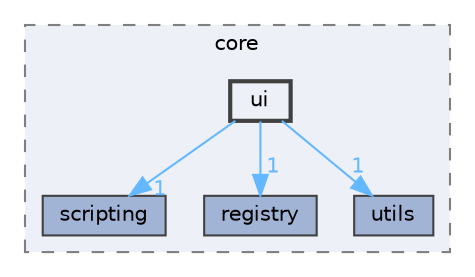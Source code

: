 digraph "techstorm/core/ui"
{
 // LATEX_PDF_SIZE
  bgcolor="transparent";
  edge [fontname=Helvetica,fontsize=10,labelfontname=Helvetica,labelfontsize=10];
  node [fontname=Helvetica,fontsize=10,shape=box,height=0.2,width=0.4];
  compound=true
  subgraph clusterdir_cf837ce2acd7da7bca021b6616dd34cf {
    graph [ bgcolor="#edf0f7", pencolor="grey50", label="core", fontname=Helvetica,fontsize=10 style="filled,dashed", URL="dir_cf837ce2acd7da7bca021b6616dd34cf.html",tooltip=""]
  dir_1e4e178e5c33f69f7c7f781e38b1c96e [label="scripting", fillcolor="#a2b4d6", color="grey25", style="filled", URL="dir_1e4e178e5c33f69f7c7f781e38b1c96e.html",tooltip=""];
  dir_39c8d88d56cc1f025f25c9118affbe5f [label="registry", fillcolor="#a2b4d6", color="grey25", style="filled", URL="dir_39c8d88d56cc1f025f25c9118affbe5f.html",tooltip=""];
  dir_cbef8ebb2c536ea23d3859c4724eaad1 [label="utils", fillcolor="#a2b4d6", color="grey25", style="filled", URL="dir_cbef8ebb2c536ea23d3859c4724eaad1.html",tooltip=""];
  dir_f6f6d8617d4d68775e82930094a1abe8 [label="ui", fillcolor="#edf0f7", color="grey25", style="filled,bold", URL="dir_f6f6d8617d4d68775e82930094a1abe8.html",tooltip=""];
  }
  dir_f6f6d8617d4d68775e82930094a1abe8->dir_1e4e178e5c33f69f7c7f781e38b1c96e [headlabel="1", labeldistance=1.5 headhref="dir_000135_000107.html" href="dir_000135_000107.html" color="steelblue1" fontcolor="steelblue1"];
  dir_f6f6d8617d4d68775e82930094a1abe8->dir_39c8d88d56cc1f025f25c9118affbe5f [headlabel="1", labeldistance=1.5 headhref="dir_000135_000097.html" href="dir_000135_000097.html" color="steelblue1" fontcolor="steelblue1"];
  dir_f6f6d8617d4d68775e82930094a1abe8->dir_cbef8ebb2c536ea23d3859c4724eaad1 [headlabel="1", labeldistance=1.5 headhref="dir_000135_000139.html" href="dir_000135_000139.html" color="steelblue1" fontcolor="steelblue1"];
}

